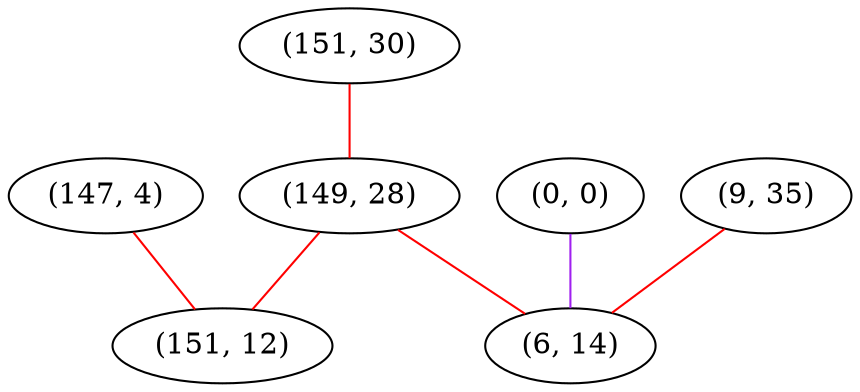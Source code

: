 graph "" {
"(151, 30)";
"(0, 0)";
"(149, 28)";
"(9, 35)";
"(147, 4)";
"(151, 12)";
"(6, 14)";
"(151, 30)" -- "(149, 28)"  [color=red, key=0, weight=1];
"(0, 0)" -- "(6, 14)"  [color=purple, key=0, weight=4];
"(149, 28)" -- "(151, 12)"  [color=red, key=0, weight=1];
"(149, 28)" -- "(6, 14)"  [color=red, key=0, weight=1];
"(9, 35)" -- "(6, 14)"  [color=red, key=0, weight=1];
"(147, 4)" -- "(151, 12)"  [color=red, key=0, weight=1];
}
